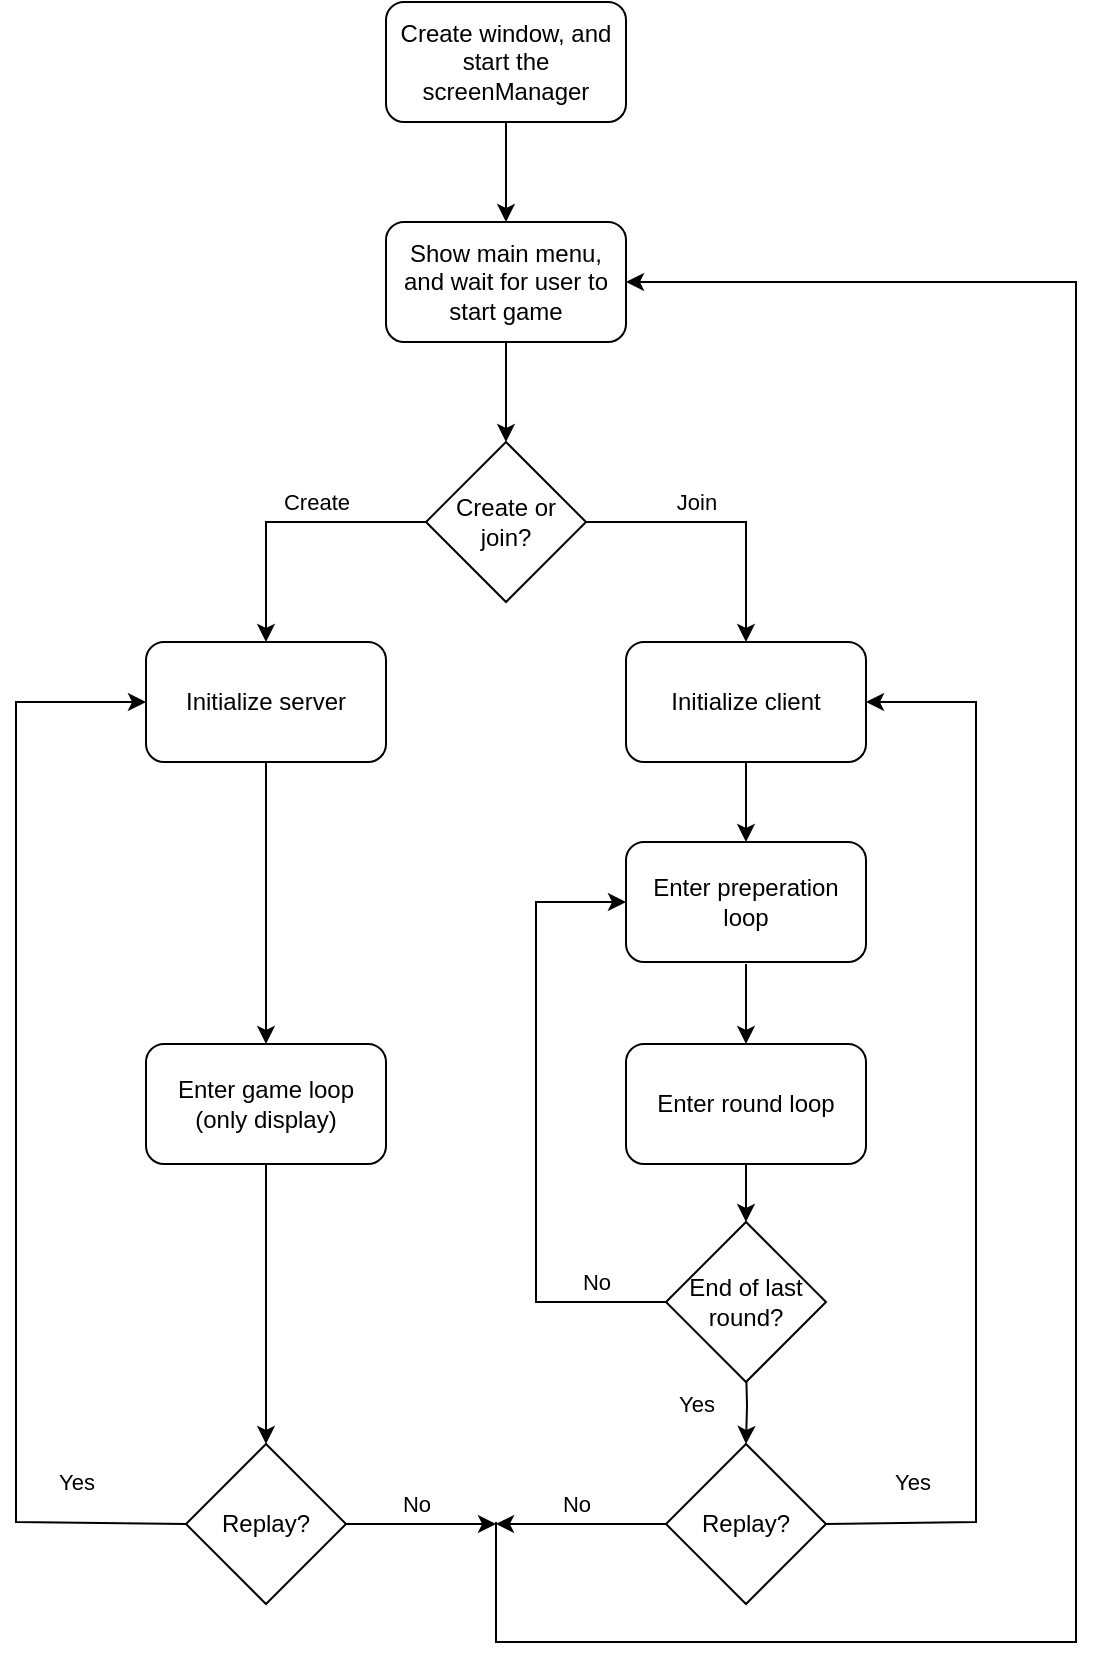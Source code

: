 <mxfile version="18.0.6" type="device"><diagram id="O_NhqfN93hDboG0riTH0" name="Page-1"><mxGraphModel dx="1632" dy="865" grid="1" gridSize="10" guides="1" tooltips="1" connect="1" arrows="1" fold="1" page="1" pageScale="1" pageWidth="850" pageHeight="1100" math="0" shadow="0"><root><mxCell id="0"/><mxCell id="1" parent="0"/><mxCell id="D8zjO4-BCDOWDz03KCLz-12" value="" style="edgeStyle=orthogonalEdgeStyle;rounded=0;orthogonalLoop=1;jettySize=auto;html=1;" edge="1" parent="1" source="D8zjO4-BCDOWDz03KCLz-4" target="D8zjO4-BCDOWDz03KCLz-7"><mxGeometry relative="1" as="geometry"/></mxCell><mxCell id="D8zjO4-BCDOWDz03KCLz-4" value="&lt;span style=&quot;&quot;&gt;Show main menu, and wait for user to start game&lt;/span&gt;" style="rounded=1;whiteSpace=wrap;html=1;" vertex="1" parent="1"><mxGeometry x="-485" y="160" width="120" height="60" as="geometry"/></mxCell><mxCell id="D8zjO4-BCDOWDz03KCLz-11" value="" style="edgeStyle=orthogonalEdgeStyle;rounded=0;orthogonalLoop=1;jettySize=auto;html=1;" edge="1" parent="1" source="D8zjO4-BCDOWDz03KCLz-5" target="D8zjO4-BCDOWDz03KCLz-4"><mxGeometry relative="1" as="geometry"/></mxCell><mxCell id="D8zjO4-BCDOWDz03KCLz-5" value="&lt;span style=&quot;&quot;&gt;Create window, and start the screenManager&lt;/span&gt;" style="rounded=1;whiteSpace=wrap;html=1;" vertex="1" parent="1"><mxGeometry x="-485" y="50" width="120" height="60" as="geometry"/></mxCell><mxCell id="D8zjO4-BCDOWDz03KCLz-6" value="Initialize server" style="rounded=1;whiteSpace=wrap;html=1;" vertex="1" parent="1"><mxGeometry x="-605" y="370" width="120" height="60" as="geometry"/></mxCell><mxCell id="D8zjO4-BCDOWDz03KCLz-7" value="Create or join?" style="rhombus;whiteSpace=wrap;html=1;" vertex="1" parent="1"><mxGeometry x="-465" y="270" width="80" height="80" as="geometry"/></mxCell><mxCell id="D8zjO4-BCDOWDz03KCLz-10" value="Initialize client" style="rounded=1;whiteSpace=wrap;html=1;" vertex="1" parent="1"><mxGeometry x="-365" y="370" width="120" height="60" as="geometry"/></mxCell><mxCell id="D8zjO4-BCDOWDz03KCLz-13" value="Create" style="endArrow=classic;html=1;rounded=0;exitX=0;exitY=0.5;exitDx=0;exitDy=0;entryX=0.5;entryY=0;entryDx=0;entryDy=0;" edge="1" parent="1" source="D8zjO4-BCDOWDz03KCLz-7" target="D8zjO4-BCDOWDz03KCLz-6"><mxGeometry x="-0.214" y="-10" width="50" height="50" relative="1" as="geometry"><mxPoint x="-420" y="440" as="sourcePoint"/><mxPoint x="-370" y="390" as="targetPoint"/><Array as="points"><mxPoint x="-530" y="310"/><mxPoint x="-545" y="310"/></Array><mxPoint as="offset"/></mxGeometry></mxCell><mxCell id="D8zjO4-BCDOWDz03KCLz-15" value="Join" style="endArrow=classic;html=1;rounded=0;exitX=1;exitY=0.5;exitDx=0;exitDy=0;entryX=0.5;entryY=0;entryDx=0;entryDy=0;" edge="1" parent="1" source="D8zjO4-BCDOWDz03KCLz-7" target="D8zjO4-BCDOWDz03KCLz-10"><mxGeometry x="-0.214" y="10" width="50" height="50" relative="1" as="geometry"><mxPoint x="-420" y="440" as="sourcePoint"/><mxPoint x="-370" y="390" as="targetPoint"/><Array as="points"><mxPoint x="-305" y="310"/></Array><mxPoint as="offset"/></mxGeometry></mxCell><mxCell id="D8zjO4-BCDOWDz03KCLz-27" value="" style="edgeStyle=orthogonalEdgeStyle;rounded=0;orthogonalLoop=1;jettySize=auto;html=1;exitX=0.5;exitY=1;exitDx=0;exitDy=0;" edge="1" parent="1" source="D8zjO4-BCDOWDz03KCLz-16" target="D8zjO4-BCDOWDz03KCLz-22"><mxGeometry relative="1" as="geometry"><mxPoint x="-545" y="720" as="sourcePoint"/></mxGeometry></mxCell><mxCell id="D8zjO4-BCDOWDz03KCLz-16" value="Enter game loop &lt;br&gt;(only display)" style="rounded=1;whiteSpace=wrap;html=1;" vertex="1" parent="1"><mxGeometry x="-605" y="571" width="120" height="60" as="geometry"/></mxCell><mxCell id="D8zjO4-BCDOWDz03KCLz-18" value="Enter preperation loop" style="rounded=1;whiteSpace=wrap;html=1;" vertex="1" parent="1"><mxGeometry x="-365" y="470" width="120" height="60" as="geometry"/></mxCell><mxCell id="D8zjO4-BCDOWDz03KCLz-28" value="Yes" style="edgeStyle=orthogonalEdgeStyle;rounded=0;orthogonalLoop=1;jettySize=auto;html=1;" edge="1" parent="1" target="D8zjO4-BCDOWDz03KCLz-23"><mxGeometry x="-0.05" y="-25" relative="1" as="geometry"><mxPoint x="-305" y="731" as="sourcePoint"/><mxPoint as="offset"/></mxGeometry></mxCell><mxCell id="D8zjO4-BCDOWDz03KCLz-36" value="" style="edgeStyle=orthogonalEdgeStyle;rounded=0;orthogonalLoop=1;jettySize=auto;html=1;" edge="1" parent="1" source="D8zjO4-BCDOWDz03KCLz-19" target="D8zjO4-BCDOWDz03KCLz-35"><mxGeometry relative="1" as="geometry"/></mxCell><mxCell id="D8zjO4-BCDOWDz03KCLz-19" value="Enter round loop" style="rounded=1;whiteSpace=wrap;html=1;" vertex="1" parent="1"><mxGeometry x="-365" y="571" width="120" height="60" as="geometry"/></mxCell><mxCell id="D8zjO4-BCDOWDz03KCLz-22" value="Replay?" style="rhombus;whiteSpace=wrap;html=1;" vertex="1" parent="1"><mxGeometry x="-585" y="771" width="80" height="80" as="geometry"/></mxCell><mxCell id="D8zjO4-BCDOWDz03KCLz-23" value="Replay?" style="rhombus;whiteSpace=wrap;html=1;" vertex="1" parent="1"><mxGeometry x="-345" y="771" width="80" height="80" as="geometry"/></mxCell><mxCell id="D8zjO4-BCDOWDz03KCLz-24" value="" style="endArrow=classic;html=1;rounded=0;exitX=0.5;exitY=1;exitDx=0;exitDy=0;entryX=0.5;entryY=0;entryDx=0;entryDy=0;" edge="1" parent="1" source="D8zjO4-BCDOWDz03KCLz-6" target="D8zjO4-BCDOWDz03KCLz-16"><mxGeometry width="50" height="50" relative="1" as="geometry"><mxPoint x="-420" y="620" as="sourcePoint"/><mxPoint x="-370" y="570" as="targetPoint"/></mxGeometry></mxCell><mxCell id="D8zjO4-BCDOWDz03KCLz-25" value="" style="endArrow=classic;html=1;rounded=0;exitX=0.5;exitY=1;exitDx=0;exitDy=0;" edge="1" parent="1" source="D8zjO4-BCDOWDz03KCLz-10" target="D8zjO4-BCDOWDz03KCLz-18"><mxGeometry width="50" height="50" relative="1" as="geometry"><mxPoint x="-420" y="620" as="sourcePoint"/><mxPoint x="-370" y="570" as="targetPoint"/></mxGeometry></mxCell><mxCell id="D8zjO4-BCDOWDz03KCLz-26" value="" style="endArrow=classic;html=1;rounded=0;exitX=0.5;exitY=1;exitDx=0;exitDy=0;entryX=0.5;entryY=0;entryDx=0;entryDy=0;" edge="1" parent="1" target="D8zjO4-BCDOWDz03KCLz-19"><mxGeometry width="50" height="50" relative="1" as="geometry"><mxPoint x="-305" y="531" as="sourcePoint"/><mxPoint x="-370" y="571" as="targetPoint"/></mxGeometry></mxCell><mxCell id="D8zjO4-BCDOWDz03KCLz-30" value="Yes" style="endArrow=classic;html=1;rounded=0;exitX=0;exitY=0.5;exitDx=0;exitDy=0;entryX=0;entryY=0.5;entryDx=0;entryDy=0;" edge="1" parent="1" source="D8zjO4-BCDOWDz03KCLz-22" target="D8zjO4-BCDOWDz03KCLz-6"><mxGeometry x="-0.804" y="-20" width="50" height="50" relative="1" as="geometry"><mxPoint x="-420" y="420" as="sourcePoint"/><mxPoint x="-370" y="370" as="targetPoint"/><Array as="points"><mxPoint x="-670" y="810"/><mxPoint x="-670" y="710"/><mxPoint x="-670" y="400"/></Array><mxPoint as="offset"/></mxGeometry></mxCell><mxCell id="D8zjO4-BCDOWDz03KCLz-31" value="Yes" style="endArrow=classic;html=1;rounded=0;exitX=1;exitY=0.5;exitDx=0;exitDy=0;entryX=1;entryY=0.5;entryDx=0;entryDy=0;" edge="1" parent="1" source="D8zjO4-BCDOWDz03KCLz-23" target="D8zjO4-BCDOWDz03KCLz-10"><mxGeometry x="-0.841" y="20" width="50" height="50" relative="1" as="geometry"><mxPoint x="-420" y="420" as="sourcePoint"/><mxPoint x="-190" y="710" as="targetPoint"/><Array as="points"><mxPoint x="-190" y="810"/><mxPoint x="-190" y="400"/></Array><mxPoint as="offset"/></mxGeometry></mxCell><mxCell id="D8zjO4-BCDOWDz03KCLz-32" value="No" style="endArrow=classic;html=1;rounded=0;exitX=1;exitY=0.5;exitDx=0;exitDy=0;" edge="1" parent="1"><mxGeometry x="-0.067" y="10" width="50" height="50" relative="1" as="geometry"><mxPoint x="-505" y="811" as="sourcePoint"/><mxPoint x="-430" y="811" as="targetPoint"/><mxPoint as="offset"/></mxGeometry></mxCell><mxCell id="D8zjO4-BCDOWDz03KCLz-33" value="No" style="endArrow=classic;html=1;rounded=0;exitX=0;exitY=0.5;exitDx=0;exitDy=0;" edge="1" parent="1" source="D8zjO4-BCDOWDz03KCLz-23"><mxGeometry x="0.059" y="-10" width="50" height="50" relative="1" as="geometry"><mxPoint x="-420" y="521" as="sourcePoint"/><mxPoint x="-430" y="811" as="targetPoint"/><mxPoint as="offset"/></mxGeometry></mxCell><mxCell id="D8zjO4-BCDOWDz03KCLz-34" value="" style="endArrow=classic;html=1;rounded=0;entryX=1;entryY=0.5;entryDx=0;entryDy=0;" edge="1" parent="1" target="D8zjO4-BCDOWDz03KCLz-4"><mxGeometry width="50" height="50" relative="1" as="geometry"><mxPoint x="-430" y="830" as="sourcePoint"/><mxPoint x="-430" y="810" as="targetPoint"/><Array as="points"><mxPoint x="-430" y="810"/><mxPoint x="-430" y="870"/><mxPoint x="-140" y="870"/><mxPoint x="-140" y="190"/></Array></mxGeometry></mxCell><mxCell id="D8zjO4-BCDOWDz03KCLz-35" value="End of last round?" style="rhombus;whiteSpace=wrap;html=1;" vertex="1" parent="1"><mxGeometry x="-345" y="660" width="80" height="80" as="geometry"/></mxCell><mxCell id="D8zjO4-BCDOWDz03KCLz-37" value="No" style="endArrow=classic;html=1;rounded=0;exitX=0;exitY=0.5;exitDx=0;exitDy=0;entryX=0;entryY=0.5;entryDx=0;entryDy=0;" edge="1" parent="1" source="D8zjO4-BCDOWDz03KCLz-35" target="D8zjO4-BCDOWDz03KCLz-18"><mxGeometry x="-0.774" y="-10" width="50" height="50" relative="1" as="geometry"><mxPoint x="-410" y="470" as="sourcePoint"/><mxPoint x="-360" y="420" as="targetPoint"/><Array as="points"><mxPoint x="-410" y="700"/><mxPoint x="-410" y="500"/></Array><mxPoint as="offset"/></mxGeometry></mxCell></root></mxGraphModel></diagram></mxfile>